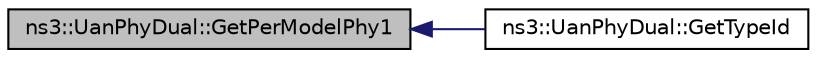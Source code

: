digraph "ns3::UanPhyDual::GetPerModelPhy1"
{
  edge [fontname="Helvetica",fontsize="10",labelfontname="Helvetica",labelfontsize="10"];
  node [fontname="Helvetica",fontsize="10",shape=record];
  rankdir="LR";
  Node1 [label="ns3::UanPhyDual::GetPerModelPhy1",height=0.2,width=0.4,color="black", fillcolor="grey75", style="filled", fontcolor="black"];
  Node1 -> Node2 [dir="back",color="midnightblue",fontsize="10",style="solid"];
  Node2 [label="ns3::UanPhyDual::GetTypeId",height=0.2,width=0.4,color="black", fillcolor="white", style="filled",URL="$dd/dfb/classns3_1_1UanPhyDual.html#a752fb11320bd10e9ae1d92561eb02bac"];
}

